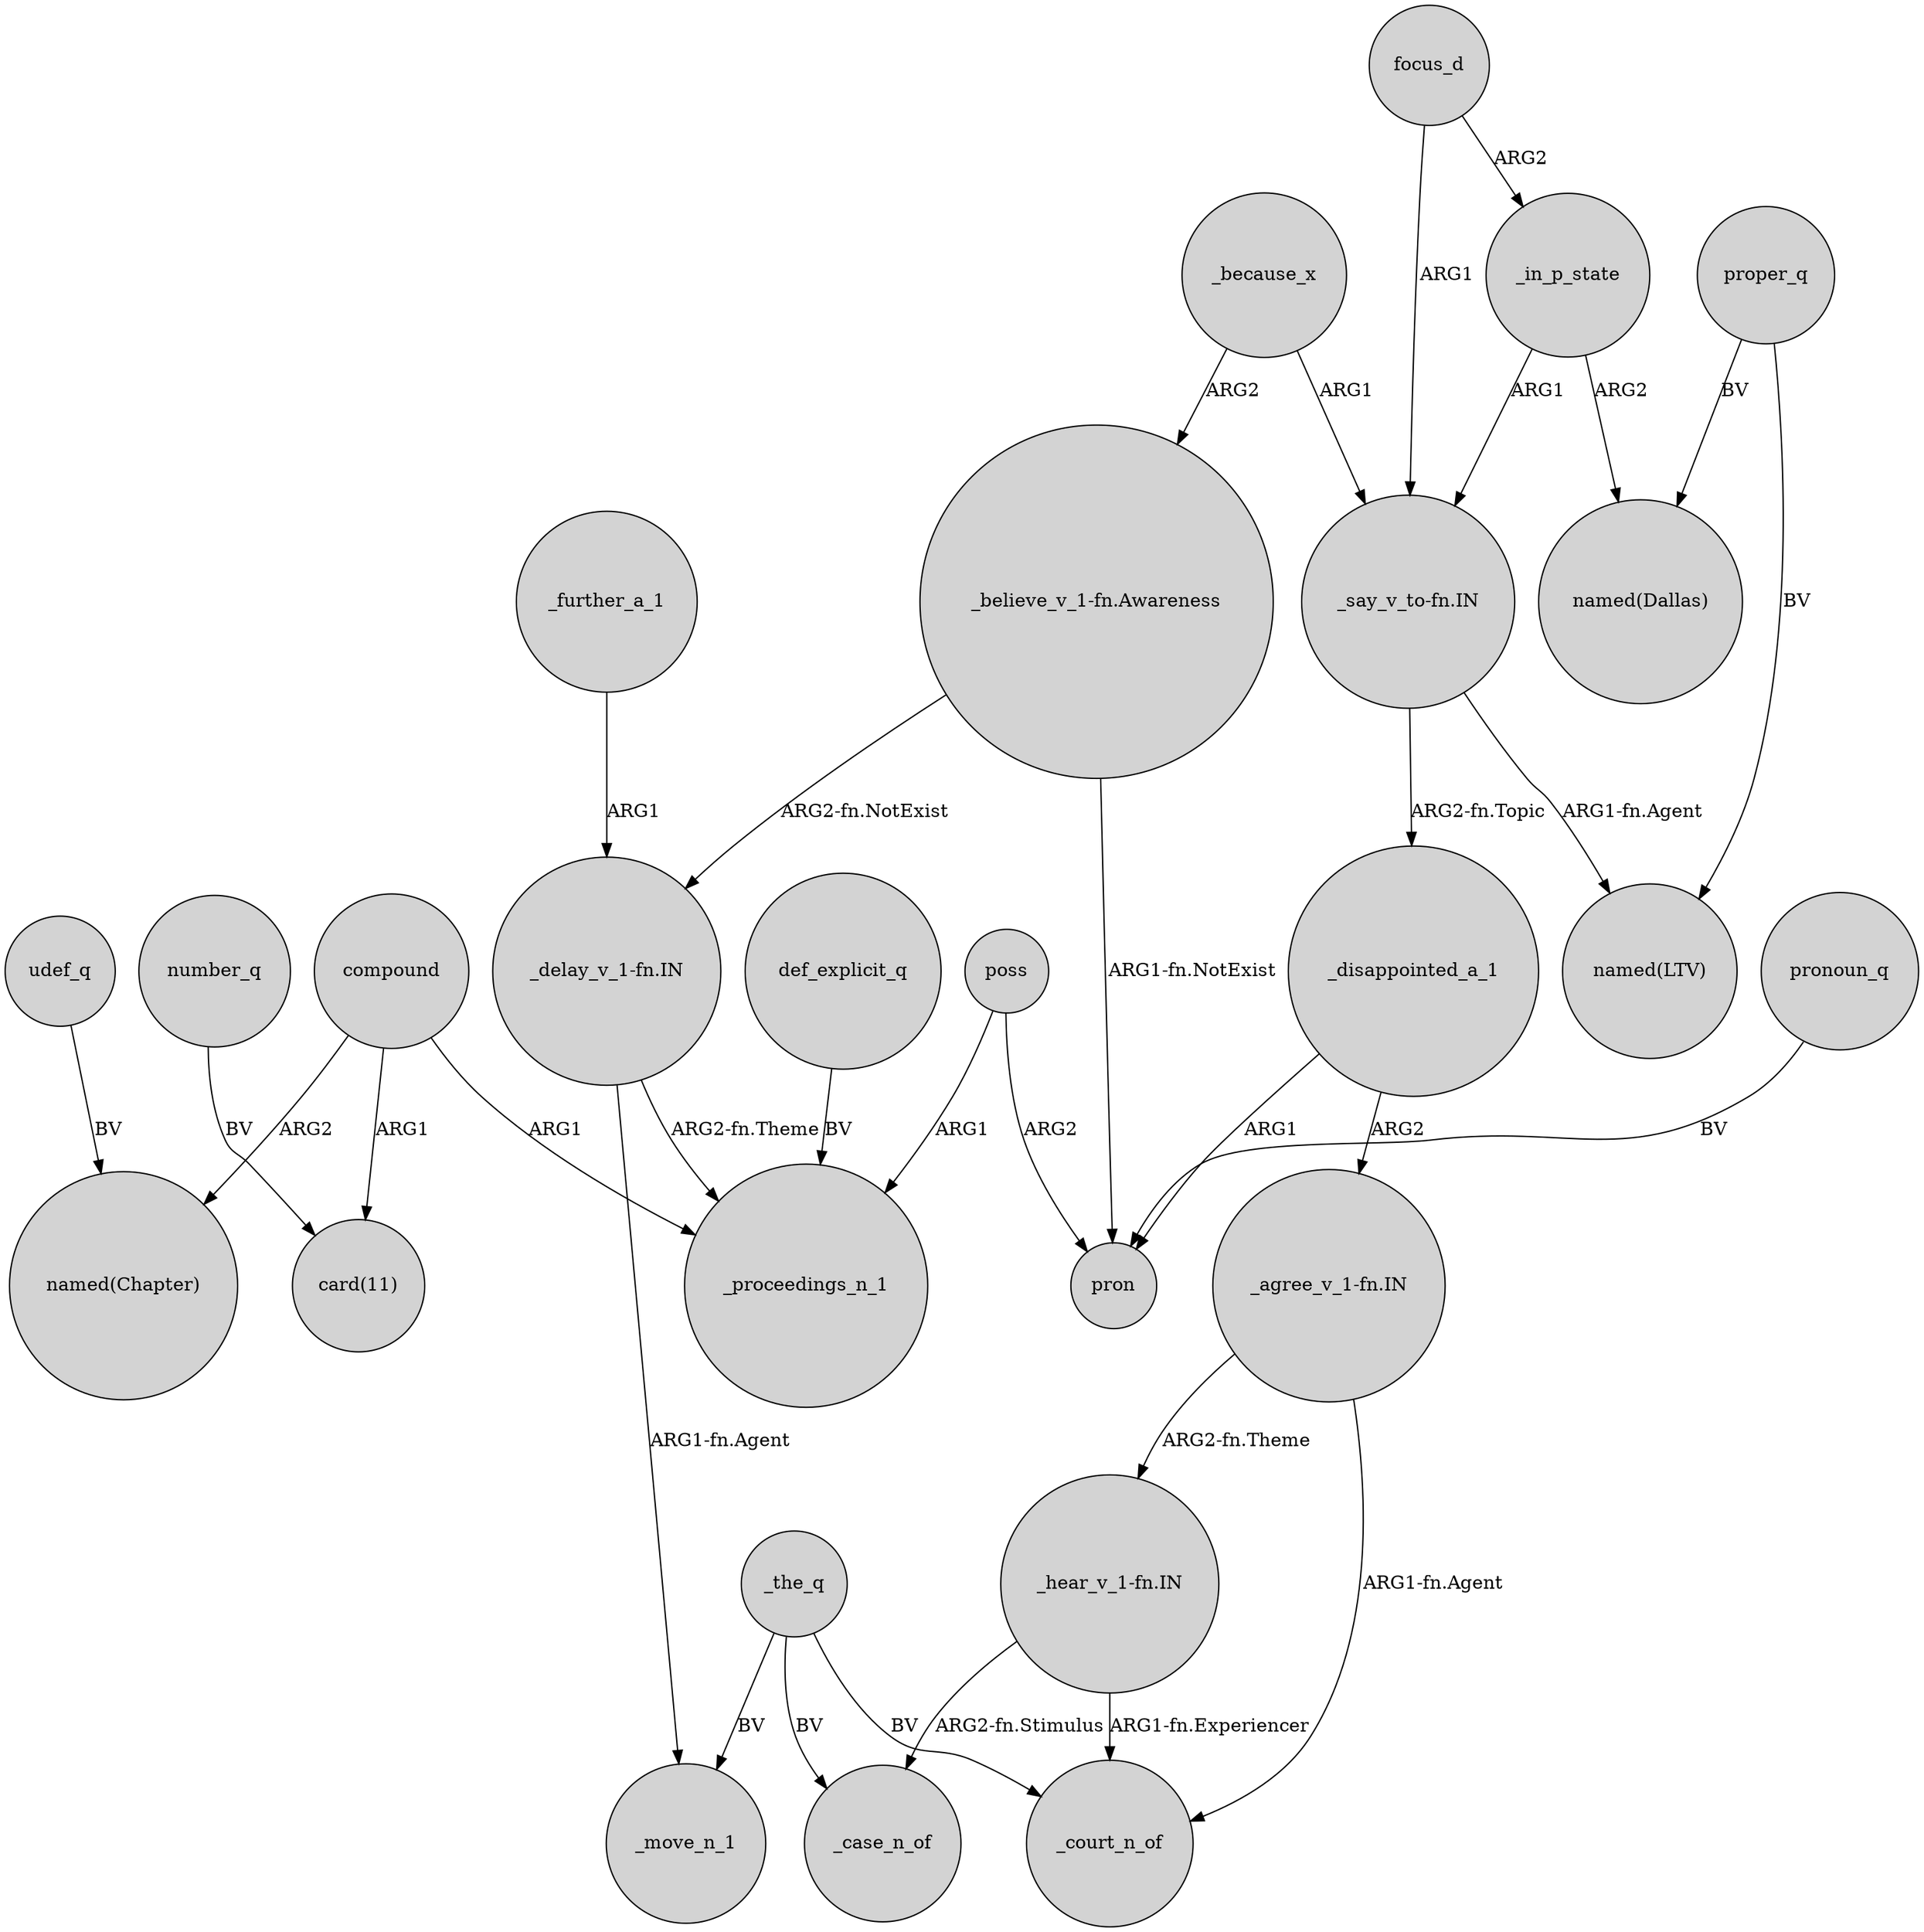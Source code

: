 digraph {
	node [shape=circle style=filled]
	"_say_v_to-fn.IN" -> _disappointed_a_1 [label="ARG2-fn.Topic"]
	"_hear_v_1-fn.IN" -> _court_n_of [label="ARG1-fn.Experiencer"]
	_in_p_state -> "named(Dallas)" [label=ARG2]
	number_q -> "card(11)" [label=BV]
	"_believe_v_1-fn.Awareness" -> "_delay_v_1-fn.IN" [label="ARG2-fn.NotExist"]
	poss -> pron [label=ARG2]
	compound -> "card(11)" [label=ARG1]
	compound -> "named(Chapter)" [label=ARG2]
	poss -> _proceedings_n_1 [label=ARG1]
	"_agree_v_1-fn.IN" -> _court_n_of [label="ARG1-fn.Agent"]
	_the_q -> _case_n_of [label=BV]
	focus_d -> _in_p_state [label=ARG2]
	_the_q -> _court_n_of [label=BV]
	def_explicit_q -> _proceedings_n_1 [label=BV]
	_disappointed_a_1 -> "_agree_v_1-fn.IN" [label=ARG2]
	_because_x -> "_believe_v_1-fn.Awareness" [label=ARG2]
	_disappointed_a_1 -> pron [label=ARG1]
	_the_q -> _move_n_1 [label=BV]
	"_hear_v_1-fn.IN" -> _case_n_of [label="ARG2-fn.Stimulus"]
	compound -> _proceedings_n_1 [label=ARG1]
	proper_q -> "named(LTV)" [label=BV]
	pronoun_q -> pron [label=BV]
	"_delay_v_1-fn.IN" -> _proceedings_n_1 [label="ARG2-fn.Theme"]
	"_say_v_to-fn.IN" -> "named(LTV)" [label="ARG1-fn.Agent"]
	_further_a_1 -> "_delay_v_1-fn.IN" [label=ARG1]
	udef_q -> "named(Chapter)" [label=BV]
	"_agree_v_1-fn.IN" -> "_hear_v_1-fn.IN" [label="ARG2-fn.Theme"]
	"_delay_v_1-fn.IN" -> _move_n_1 [label="ARG1-fn.Agent"]
	proper_q -> "named(Dallas)" [label=BV]
	"_believe_v_1-fn.Awareness" -> pron [label="ARG1-fn.NotExist"]
	_because_x -> "_say_v_to-fn.IN" [label=ARG1]
	_in_p_state -> "_say_v_to-fn.IN" [label=ARG1]
	focus_d -> "_say_v_to-fn.IN" [label=ARG1]
}
